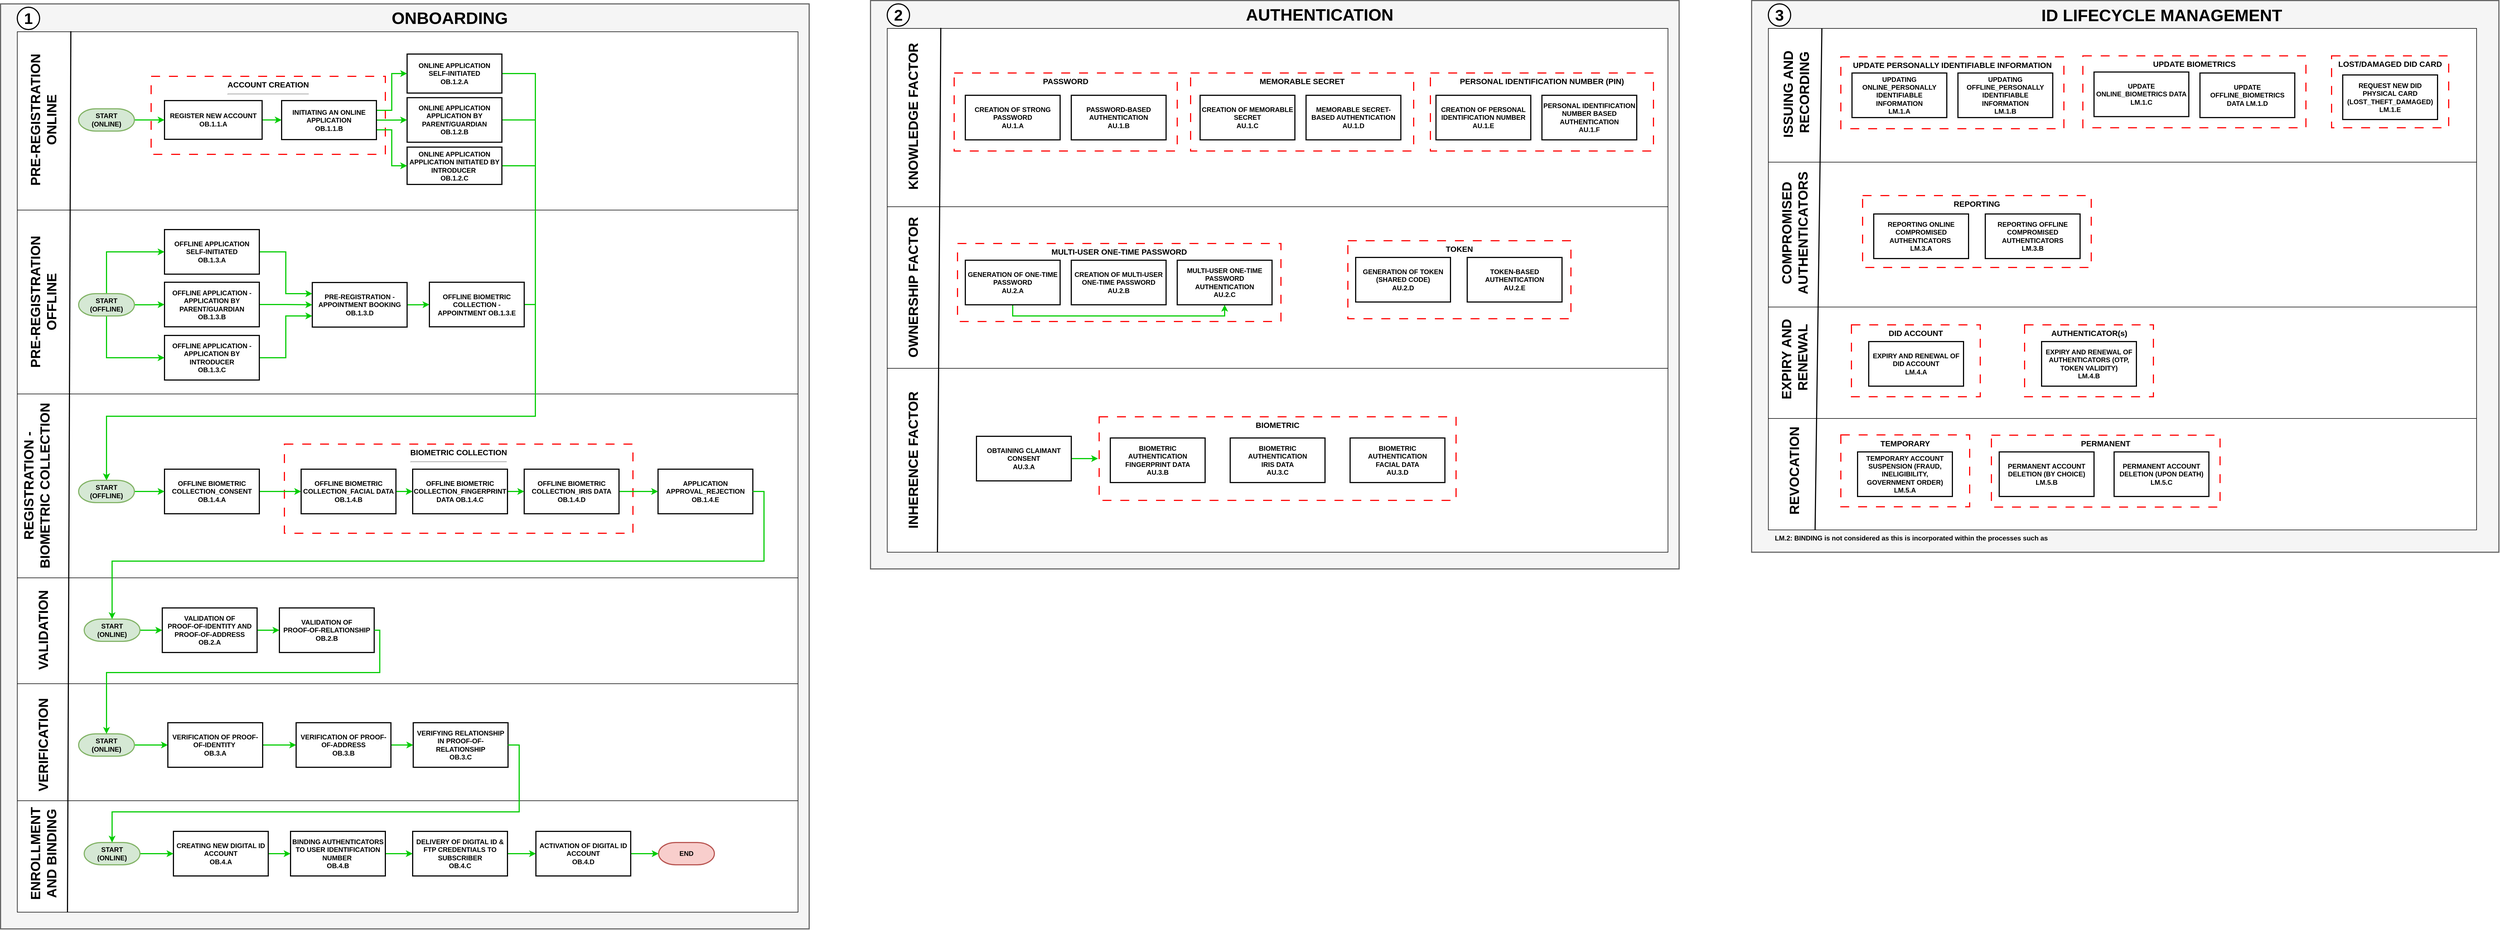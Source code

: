 <mxfile version="24.2.5" type="device">
  <diagram id="10glaCfFHjlpt_X564yJ" name="Page-1">
    <mxGraphModel dx="-2500" dy="1870" grid="1" gridSize="10" guides="1" tooltips="1" connect="1" arrows="1" fold="1" page="1" pageScale="1" pageWidth="1920" pageHeight="1200" math="0" shadow="0">
      <root>
        <mxCell id="0" />
        <mxCell id="1" parent="0" />
        <mxCell id="8y-kme8FLULvX650RVpN-200" value="" style="rounded=0;whiteSpace=wrap;html=1;fontSize=25;fillColor=#f5f5f5;fontColor=#333333;strokeColor=#666666;direction=east;strokeWidth=2;fontStyle=1" parent="1" vertex="1">
          <mxGeometry x="8460" y="1536" width="1450" height="1660" as="geometry" />
        </mxCell>
        <mxCell id="8y-kme8FLULvX650RVpN-243" value="" style="rounded=0;whiteSpace=wrap;html=1;fontSize=19;" parent="1" vertex="1">
          <mxGeometry x="8490" y="2236" width="1400" height="330" as="geometry" />
        </mxCell>
        <mxCell id="8y-kme8FLULvX650RVpN-242" value="" style="rounded=0;whiteSpace=wrap;html=1;fontSize=19;" parent="1" vertex="1">
          <mxGeometry x="8490" y="1906" width="1400" height="330" as="geometry" />
        </mxCell>
        <mxCell id="8y-kme8FLULvX650RVpN-201" value="" style="rounded=0;whiteSpace=wrap;html=1;fontSize=19;" parent="1" vertex="1">
          <mxGeometry x="8490" y="1586" width="1400" height="320" as="geometry" />
        </mxCell>
        <mxCell id="8y-kme8FLULvX650RVpN-202" value="ONBOARDING" style="text;html=1;align=center;verticalAlign=middle;resizable=0;points=[];autosize=1;strokeColor=none;fillColor=none;fontStyle=1;fontSize=30;" parent="1" vertex="1">
          <mxGeometry x="9150" y="1536" width="230" height="50" as="geometry" />
        </mxCell>
        <mxCell id="8y-kme8FLULvX650RVpN-253" style="edgeStyle=orthogonalEdgeStyle;rounded=0;orthogonalLoop=1;jettySize=auto;html=1;exitX=1;exitY=0.5;exitDx=0;exitDy=0;entryX=0.5;entryY=0;entryDx=0;entryDy=0;entryPerimeter=0;strokeColor=#00CC00;strokeWidth=2;fontStyle=1;" parent="1" source="8y-kme8FLULvX650RVpN-206" target="8y-kme8FLULvX650RVpN-262" edge="1">
          <mxGeometry relative="1" as="geometry">
            <Array as="points">
              <mxPoint x="9419" y="1661" />
              <mxPoint x="9419" y="2276" />
              <mxPoint x="8650" y="2276" />
            </Array>
          </mxGeometry>
        </mxCell>
        <mxCell id="8y-kme8FLULvX650RVpN-206" value="ONLINE APPLICATION &lt;br&gt;SELF-INITIATED &lt;br&gt;OB.1.2.A" style="rounded=0;whiteSpace=wrap;html=1;strokeWidth=2;fontStyle=1;" parent="1" vertex="1">
          <mxGeometry x="9189" y="1626" width="170" height="70" as="geometry" />
        </mxCell>
        <mxCell id="8y-kme8FLULvX650RVpN-252" style="edgeStyle=orthogonalEdgeStyle;rounded=0;orthogonalLoop=1;jettySize=auto;html=1;exitX=1;exitY=0.5;exitDx=0;exitDy=0;entryX=0.5;entryY=0;entryDx=0;entryDy=0;entryPerimeter=0;strokeColor=#00CC00;strokeWidth=2;fontStyle=1;" parent="1" source="8y-kme8FLULvX650RVpN-207" target="8y-kme8FLULvX650RVpN-262" edge="1">
          <mxGeometry relative="1" as="geometry">
            <Array as="points">
              <mxPoint x="9419" y="1744" />
              <mxPoint x="9419" y="2276" />
              <mxPoint x="8650" y="2276" />
            </Array>
          </mxGeometry>
        </mxCell>
        <mxCell id="8y-kme8FLULvX650RVpN-207" value="ONLINE APPLICATION&lt;br&gt;APPLICATION BY PARENT/GUARDIAN OB.1.2.B" style="rounded=0;whiteSpace=wrap;html=1;strokeWidth=2;fontStyle=1;" parent="1" vertex="1">
          <mxGeometry x="9189" y="1704.25" width="170" height="80" as="geometry" />
        </mxCell>
        <mxCell id="8y-kme8FLULvX650RVpN-251" style="edgeStyle=orthogonalEdgeStyle;rounded=0;orthogonalLoop=1;jettySize=auto;html=1;exitX=1;exitY=0.5;exitDx=0;exitDy=0;entryX=0.5;entryY=0;entryDx=0;entryDy=0;entryPerimeter=0;strokeColor=#00CC00;strokeWidth=2;fontStyle=1;" parent="1" source="8y-kme8FLULvX650RVpN-208" target="8y-kme8FLULvX650RVpN-262" edge="1">
          <mxGeometry relative="1" as="geometry">
            <Array as="points">
              <mxPoint x="9419" y="1827" />
              <mxPoint x="9419" y="2276" />
              <mxPoint x="8650" y="2276" />
            </Array>
          </mxGeometry>
        </mxCell>
        <mxCell id="8y-kme8FLULvX650RVpN-208" value="ONLINE APPLICATION&lt;br&gt;APPLICATION INITIATED BY INTRODUCER&amp;nbsp; &lt;br&gt;OB.1.2.C" style="rounded=0;whiteSpace=wrap;html=1;strokeWidth=2;fontStyle=1;" parent="1" vertex="1">
          <mxGeometry x="9189" y="1793" width="170" height="67" as="geometry" />
        </mxCell>
        <mxCell id="8y-kme8FLULvX650RVpN-234" style="edgeStyle=orthogonalEdgeStyle;rounded=0;orthogonalLoop=1;jettySize=auto;html=1;exitX=1;exitY=0.5;exitDx=0;exitDy=0;entryX=0;entryY=0.25;entryDx=0;entryDy=0;strokeColor=#00CC00;strokeWidth=2;fontStyle=1;" parent="1" source="8y-kme8FLULvX650RVpN-209" target="8y-kme8FLULvX650RVpN-212" edge="1">
          <mxGeometry relative="1" as="geometry" />
        </mxCell>
        <mxCell id="8y-kme8FLULvX650RVpN-209" value="OFFLINE APPLICATION SELF-INITIATED &lt;br&gt;OB.1.3.A" style="rounded=0;whiteSpace=wrap;html=1;strokeWidth=2;fontStyle=1;" parent="1" vertex="1">
          <mxGeometry x="8754" y="1941" width="170" height="80" as="geometry" />
        </mxCell>
        <mxCell id="8y-kme8FLULvX650RVpN-235" style="edgeStyle=orthogonalEdgeStyle;rounded=0;orthogonalLoop=1;jettySize=auto;html=1;exitX=1;exitY=0.5;exitDx=0;exitDy=0;entryX=0;entryY=0.5;entryDx=0;entryDy=0;strokeColor=#00CC00;strokeWidth=2;fontStyle=1;" parent="1" source="8y-kme8FLULvX650RVpN-210" target="8y-kme8FLULvX650RVpN-212" edge="1">
          <mxGeometry relative="1" as="geometry" />
        </mxCell>
        <mxCell id="8y-kme8FLULvX650RVpN-210" value="OFFLINE APPLICATION - APPLICATION BY PARENT/GUARDIAN OB.1.3.B" style="rounded=0;whiteSpace=wrap;html=1;strokeWidth=2;fontStyle=1;" parent="1" vertex="1">
          <mxGeometry x="8754" y="2035.5" width="170" height="80" as="geometry" />
        </mxCell>
        <mxCell id="8y-kme8FLULvX650RVpN-236" style="edgeStyle=orthogonalEdgeStyle;rounded=0;orthogonalLoop=1;jettySize=auto;html=1;exitX=1;exitY=0.5;exitDx=0;exitDy=0;entryX=0;entryY=0.75;entryDx=0;entryDy=0;fontStyle=1;strokeColor=#00CC00;strokeWidth=2;" parent="1" source="8y-kme8FLULvX650RVpN-211" target="8y-kme8FLULvX650RVpN-212" edge="1">
          <mxGeometry relative="1" as="geometry" />
        </mxCell>
        <mxCell id="8y-kme8FLULvX650RVpN-211" value="OFFLINE APPLICATION - APPLICATION BY INTRODUCER &lt;br&gt;OB.1.3.C" style="rounded=0;whiteSpace=wrap;html=1;strokeWidth=2;fontStyle=1;" parent="1" vertex="1">
          <mxGeometry x="8754" y="2131" width="170" height="80" as="geometry" />
        </mxCell>
        <mxCell id="8y-kme8FLULvX650RVpN-241" style="edgeStyle=orthogonalEdgeStyle;rounded=0;orthogonalLoop=1;jettySize=auto;html=1;exitX=1;exitY=0.5;exitDx=0;exitDy=0;strokeColor=#00CC00;strokeWidth=2;fontStyle=1;" parent="1" source="8y-kme8FLULvX650RVpN-212" target="8y-kme8FLULvX650RVpN-213" edge="1">
          <mxGeometry relative="1" as="geometry" />
        </mxCell>
        <mxCell id="8y-kme8FLULvX650RVpN-212" value="PRE-REGISTRATION - APPOINTMENT BOOKING OB.1.3.D" style="rounded=0;whiteSpace=wrap;html=1;strokeWidth=2;fontStyle=1;" parent="1" vertex="1">
          <mxGeometry x="9019" y="2036" width="170" height="80" as="geometry" />
        </mxCell>
        <mxCell id="8y-kme8FLULvX650RVpN-250" style="edgeStyle=orthogonalEdgeStyle;rounded=0;orthogonalLoop=1;jettySize=auto;html=1;exitX=1;exitY=0.5;exitDx=0;exitDy=0;entryX=0.5;entryY=0;entryDx=0;entryDy=0;entryPerimeter=0;strokeColor=#00CC00;strokeWidth=2;fontStyle=1;" parent="1" source="8y-kme8FLULvX650RVpN-213" target="8y-kme8FLULvX650RVpN-262" edge="1">
          <mxGeometry relative="1" as="geometry">
            <Array as="points">
              <mxPoint x="9419" y="2075" />
              <mxPoint x="9419" y="2276" />
              <mxPoint x="8650" y="2276" />
            </Array>
          </mxGeometry>
        </mxCell>
        <mxCell id="8y-kme8FLULvX650RVpN-213" value="OFFLINE BIOMETRIC COLLECTION - APPOINTMENT OB.1.3.E" style="rounded=0;whiteSpace=wrap;html=1;strokeWidth=2;fontStyle=1;" parent="1" vertex="1">
          <mxGeometry x="9229" y="2035.5" width="170" height="80" as="geometry" />
        </mxCell>
        <mxCell id="8y-kme8FLULvX650RVpN-218" value="APPLICATION APPROVAL_REJECTION OB.1.4.E" style="rounded=0;whiteSpace=wrap;html=1;strokeWidth=2;fontStyle=1;" parent="1" vertex="1">
          <mxGeometry x="9639" y="2371" width="170" height="80" as="geometry" />
        </mxCell>
        <mxCell id="8y-kme8FLULvX650RVpN-231" value="PRE-REGISTRATION&lt;br style=&quot;font-size: 24px;&quot;&gt;OFFLINE" style="text;html=1;align=center;verticalAlign=middle;resizable=0;points=[];autosize=1;strokeColor=none;fillColor=none;fontStyle=1;fontSize=24;horizontal=0;" parent="1" vertex="1">
          <mxGeometry x="8497" y="1946" width="80" height="250" as="geometry" />
        </mxCell>
        <mxCell id="8y-kme8FLULvX650RVpN-232" value="REGISTRATION -&lt;br&gt;BIOMETRIC COLLECTION" style="text;html=1;align=center;verticalAlign=middle;resizable=0;points=[];autosize=1;strokeColor=none;fillColor=none;fontStyle=1;fontSize=24;horizontal=0;" parent="1" vertex="1">
          <mxGeometry x="8485" y="2246" width="80" height="310" as="geometry" />
        </mxCell>
        <mxCell id="8y-kme8FLULvX650RVpN-257" value="" style="edgeStyle=orthogonalEdgeStyle;rounded=0;orthogonalLoop=1;jettySize=auto;html=1;strokeColor=#00CC00;strokeWidth=2;fontStyle=1;" parent="1" source="8y-kme8FLULvX650RVpN-256" target="8y-kme8FLULvX650RVpN-210" edge="1">
          <mxGeometry relative="1" as="geometry" />
        </mxCell>
        <mxCell id="8y-kme8FLULvX650RVpN-258" style="edgeStyle=orthogonalEdgeStyle;rounded=0;orthogonalLoop=1;jettySize=auto;html=1;exitX=0.5;exitY=0;exitDx=0;exitDy=0;exitPerimeter=0;entryX=0;entryY=0.5;entryDx=0;entryDy=0;strokeColor=#00CC00;strokeWidth=2;fontStyle=1;" parent="1" source="8y-kme8FLULvX650RVpN-256" target="8y-kme8FLULvX650RVpN-209" edge="1">
          <mxGeometry relative="1" as="geometry" />
        </mxCell>
        <mxCell id="8y-kme8FLULvX650RVpN-259" style="edgeStyle=orthogonalEdgeStyle;rounded=0;orthogonalLoop=1;jettySize=auto;html=1;exitX=0.5;exitY=1;exitDx=0;exitDy=0;exitPerimeter=0;entryX=0;entryY=0.5;entryDx=0;entryDy=0;strokeColor=#00CC00;strokeWidth=2;fontStyle=1;" parent="1" source="8y-kme8FLULvX650RVpN-256" target="8y-kme8FLULvX650RVpN-211" edge="1">
          <mxGeometry relative="1" as="geometry" />
        </mxCell>
        <mxCell id="8y-kme8FLULvX650RVpN-256" value="&lt;b&gt;START&lt;br&gt;(OFFLINE)&lt;br&gt;&lt;/b&gt;" style="strokeWidth=2;html=1;shape=mxgraph.flowchart.terminator;whiteSpace=wrap;fillColor=#d5e8d4;strokeColor=#82b366;" parent="1" vertex="1">
          <mxGeometry x="8600" y="2056" width="100" height="40" as="geometry" />
        </mxCell>
        <mxCell id="8y-kme8FLULvX650RVpN-269" value="&lt;span style=&quot;font-size: 28px;&quot;&gt;1&lt;/span&gt;" style="ellipse;whiteSpace=wrap;html=1;aspect=fixed;fontSize=12;fontStyle=1;rounded=0;strokeWidth=2;" parent="1" vertex="1">
          <mxGeometry x="8490" y="1542" width="40" height="40" as="geometry" />
        </mxCell>
        <mxCell id="8y-kme8FLULvX650RVpN-340" value="" style="rounded=0;whiteSpace=wrap;html=1;fontSize=19;" parent="1" vertex="1">
          <mxGeometry x="8490" y="2966" width="1400" height="200" as="geometry" />
        </mxCell>
        <mxCell id="8y-kme8FLULvX650RVpN-341" value="" style="rounded=0;whiteSpace=wrap;html=1;fontSize=19;" parent="1" vertex="1">
          <mxGeometry x="8490" y="2756" width="1400" height="210" as="geometry" />
        </mxCell>
        <mxCell id="8y-kme8FLULvX650RVpN-342" value="" style="rounded=0;whiteSpace=wrap;html=1;fontSize=19;" parent="1" vertex="1">
          <mxGeometry x="8490" y="2566" width="1400" height="190" as="geometry" />
        </mxCell>
        <mxCell id="8y-kme8FLULvX650RVpN-343" value="VALIDATION" style="text;html=1;align=center;verticalAlign=middle;resizable=0;points=[];autosize=1;strokeColor=none;fillColor=none;fontStyle=1;fontSize=24;horizontal=0;" parent="1" vertex="1">
          <mxGeometry x="8512" y="2580" width="50" height="160" as="geometry" />
        </mxCell>
        <mxCell id="8y-kme8FLULvX650RVpN-344" value="VERIFICATION" style="text;html=1;align=center;verticalAlign=middle;resizable=0;points=[];autosize=1;strokeColor=none;fillColor=none;fontStyle=1;fontSize=24;horizontal=0;" parent="1" vertex="1">
          <mxGeometry x="8512" y="2776" width="50" height="180" as="geometry" />
        </mxCell>
        <mxCell id="8y-kme8FLULvX650RVpN-345" value="ENROLLMENT&lt;br&gt;AND BINDING" style="text;html=1;align=center;verticalAlign=middle;resizable=0;points=[];autosize=1;strokeColor=none;fillColor=none;fontStyle=1;fontSize=24;horizontal=0;" parent="1" vertex="1">
          <mxGeometry x="8497" y="2971" width="80" height="180" as="geometry" />
        </mxCell>
        <mxCell id="8y-kme8FLULvX650RVpN-346" value="" style="edgeStyle=orthogonalEdgeStyle;rounded=0;orthogonalLoop=1;jettySize=auto;html=1;strokeColor=#00CC00;strokeWidth=2;fontStyle=1;" parent="1" source="8y-kme8FLULvX650RVpN-347" target="8y-kme8FLULvX650RVpN-352" edge="1">
          <mxGeometry relative="1" as="geometry" />
        </mxCell>
        <mxCell id="8y-kme8FLULvX650RVpN-347" value="&lt;b&gt;START&lt;br&gt;(ONLINE)&lt;br&gt;&lt;/b&gt;" style="strokeWidth=2;html=1;shape=mxgraph.flowchart.terminator;whiteSpace=wrap;fillColor=#d5e8d4;strokeColor=#82b366;" parent="1" vertex="1">
          <mxGeometry x="8610" y="2640" width="100" height="40" as="geometry" />
        </mxCell>
        <mxCell id="8y-kme8FLULvX650RVpN-348" value="" style="edgeStyle=orthogonalEdgeStyle;rounded=0;orthogonalLoop=1;jettySize=auto;html=1;strokeColor=#00CC00;strokeWidth=2;fontStyle=1;" parent="1" source="8y-kme8FLULvX650RVpN-349" target="8y-kme8FLULvX650RVpN-355" edge="1">
          <mxGeometry relative="1" as="geometry" />
        </mxCell>
        <mxCell id="8y-kme8FLULvX650RVpN-349" value="&lt;b&gt;START&lt;br&gt;(ONLINE)&lt;br&gt;&lt;/b&gt;" style="strokeWidth=2;html=1;shape=mxgraph.flowchart.terminator;whiteSpace=wrap;fillColor=#d5e8d4;strokeColor=#82b366;" parent="1" vertex="1">
          <mxGeometry x="8600" y="2846" width="100" height="40" as="geometry" />
        </mxCell>
        <mxCell id="8y-kme8FLULvX650RVpN-350" value="&lt;b&gt;END&lt;/b&gt;" style="strokeWidth=2;html=1;shape=mxgraph.flowchart.terminator;whiteSpace=wrap;fillColor=#f8cecc;strokeColor=#b85450;" parent="1" vertex="1">
          <mxGeometry x="9640" y="3041" width="100" height="40" as="geometry" />
        </mxCell>
        <mxCell id="8y-kme8FLULvX650RVpN-351" value="" style="edgeStyle=orthogonalEdgeStyle;rounded=0;orthogonalLoop=1;jettySize=auto;html=1;strokeColor=#00CC00;strokeWidth=2;fontStyle=1;" parent="1" source="8y-kme8FLULvX650RVpN-352" target="8y-kme8FLULvX650RVpN-353" edge="1">
          <mxGeometry relative="1" as="geometry" />
        </mxCell>
        <mxCell id="8y-kme8FLULvX650RVpN-352" value="VALIDATION OF &lt;br&gt;PROOF-OF-IDENTITY AND PROOF-OF-ADDRESS &lt;br&gt;OB.2.A" style="rounded=0;whiteSpace=wrap;html=1;strokeWidth=2;fontStyle=1;" parent="1" vertex="1">
          <mxGeometry x="8750" y="2620" width="170" height="80" as="geometry" />
        </mxCell>
        <mxCell id="8y-kme8FLULvX650RVpN-353" value="VALIDATION OF &lt;br&gt;PROOF-OF-RELATIONSHIP &lt;br&gt;OB.2.B" style="rounded=0;whiteSpace=wrap;html=1;strokeWidth=2;fontStyle=1;" parent="1" vertex="1">
          <mxGeometry x="8960" y="2620" width="170" height="80" as="geometry" />
        </mxCell>
        <mxCell id="8y-kme8FLULvX650RVpN-354" value="" style="edgeStyle=orthogonalEdgeStyle;rounded=0;orthogonalLoop=1;jettySize=auto;html=1;strokeColor=#00CC00;strokeWidth=2;fontStyle=1;" parent="1" source="8y-kme8FLULvX650RVpN-355" target="8y-kme8FLULvX650RVpN-357" edge="1">
          <mxGeometry relative="1" as="geometry" />
        </mxCell>
        <mxCell id="8y-kme8FLULvX650RVpN-355" value="VERIFICATION OF PROOF-OF-IDENTITY&amp;nbsp; &lt;br&gt;OB.3.A" style="rounded=0;whiteSpace=wrap;html=1;strokeWidth=2;fontStyle=1;" parent="1" vertex="1">
          <mxGeometry x="8760" y="2826" width="170" height="80" as="geometry" />
        </mxCell>
        <mxCell id="8y-kme8FLULvX650RVpN-356" value="" style="edgeStyle=orthogonalEdgeStyle;rounded=0;orthogonalLoop=1;jettySize=auto;html=1;strokeColor=#00CC00;strokeWidth=2;fontStyle=1;" parent="1" source="8y-kme8FLULvX650RVpN-357" target="8y-kme8FLULvX650RVpN-358" edge="1">
          <mxGeometry relative="1" as="geometry" />
        </mxCell>
        <mxCell id="8y-kme8FLULvX650RVpN-357" value="VERIFICATION OF PROOF-OF-ADDRESS &lt;br&gt;OB.3.B" style="rounded=0;whiteSpace=wrap;html=1;strokeWidth=2;fontStyle=1;" parent="1" vertex="1">
          <mxGeometry x="8990" y="2826" width="170" height="80" as="geometry" />
        </mxCell>
        <mxCell id="8y-kme8FLULvX650RVpN-358" value="VERIFYING RELATIONSHIP IN PROOF-OF-RELATIONSHIP &lt;br&gt;OB.3.C" style="rounded=0;whiteSpace=wrap;html=1;strokeWidth=2;fontStyle=1;" parent="1" vertex="1">
          <mxGeometry x="9200" y="2826" width="170" height="80" as="geometry" />
        </mxCell>
        <mxCell id="8y-kme8FLULvX650RVpN-359" style="edgeStyle=orthogonalEdgeStyle;rounded=0;orthogonalLoop=1;jettySize=auto;html=1;exitX=1;exitY=0.5;exitDx=0;exitDy=0;entryX=0.5;entryY=0;entryDx=0;entryDy=0;entryPerimeter=0;strokeColor=#00CC00;strokeWidth=2;fontStyle=1;" parent="1" source="8y-kme8FLULvX650RVpN-353" target="8y-kme8FLULvX650RVpN-349" edge="1">
          <mxGeometry relative="1" as="geometry">
            <Array as="points">
              <mxPoint x="9140" y="2660" />
              <mxPoint x="9140" y="2736" />
              <mxPoint x="8650" y="2736" />
            </Array>
          </mxGeometry>
        </mxCell>
        <mxCell id="8y-kme8FLULvX650RVpN-360" value="" style="edgeStyle=orthogonalEdgeStyle;rounded=0;orthogonalLoop=1;jettySize=auto;html=1;strokeColor=#00CC00;strokeWidth=2;fontStyle=1;" parent="1" source="8y-kme8FLULvX650RVpN-361" target="8y-kme8FLULvX650RVpN-363" edge="1">
          <mxGeometry relative="1" as="geometry" />
        </mxCell>
        <mxCell id="8y-kme8FLULvX650RVpN-361" value="CREATING NEW DIGITAL ID ACCOUNT &lt;br&gt;OB.4.A" style="rounded=0;whiteSpace=wrap;html=1;strokeWidth=2;fontStyle=1;" parent="1" vertex="1">
          <mxGeometry x="8770" y="3021" width="170" height="80" as="geometry" />
        </mxCell>
        <mxCell id="8y-kme8FLULvX650RVpN-362" value="" style="edgeStyle=orthogonalEdgeStyle;rounded=0;orthogonalLoop=1;jettySize=auto;html=1;strokeColor=#00CC00;strokeWidth=2;fontStyle=1;" parent="1" source="8y-kme8FLULvX650RVpN-363" target="8y-kme8FLULvX650RVpN-365" edge="1">
          <mxGeometry relative="1" as="geometry" />
        </mxCell>
        <mxCell id="8y-kme8FLULvX650RVpN-363" value="BINDING AUTHENTICATORS TO USER IDENTIFICATION NUMBER&amp;nbsp; &lt;br&gt;OB.4.B" style="rounded=0;whiteSpace=wrap;html=1;strokeWidth=2;fontStyle=1;" parent="1" vertex="1">
          <mxGeometry x="8980" y="3021" width="170" height="80" as="geometry" />
        </mxCell>
        <mxCell id="8y-kme8FLULvX650RVpN-364" value="" style="edgeStyle=orthogonalEdgeStyle;rounded=0;orthogonalLoop=1;jettySize=auto;html=1;strokeColor=#00CC00;strokeWidth=2;fontStyle=1;" parent="1" source="8y-kme8FLULvX650RVpN-365" target="8y-kme8FLULvX650RVpN-367" edge="1">
          <mxGeometry relative="1" as="geometry" />
        </mxCell>
        <mxCell id="8y-kme8FLULvX650RVpN-365" value="DELIVERY OF DIGITAL ID &amp;amp; FTP CREDENTIALS TO SUBSCRIBER &lt;br&gt;OB.4.C" style="rounded=0;whiteSpace=wrap;html=1;strokeWidth=2;fontStyle=1;" parent="1" vertex="1">
          <mxGeometry x="9199" y="3021" width="170" height="80" as="geometry" />
        </mxCell>
        <mxCell id="8y-kme8FLULvX650RVpN-366" value="" style="edgeStyle=orthogonalEdgeStyle;rounded=0;orthogonalLoop=1;jettySize=auto;html=1;strokeColor=#00CC00;strokeWidth=2;fontStyle=1;" parent="1" source="8y-kme8FLULvX650RVpN-367" target="8y-kme8FLULvX650RVpN-350" edge="1">
          <mxGeometry relative="1" as="geometry" />
        </mxCell>
        <mxCell id="8y-kme8FLULvX650RVpN-367" value="ACTIVATION OF DIGITAL ID ACCOUNT &lt;br&gt;OB.4.D" style="rounded=0;whiteSpace=wrap;html=1;strokeWidth=2;fontStyle=1;" parent="1" vertex="1">
          <mxGeometry x="9420" y="3021" width="170" height="80" as="geometry" />
        </mxCell>
        <mxCell id="8y-kme8FLULvX650RVpN-368" value="" style="edgeStyle=orthogonalEdgeStyle;rounded=0;orthogonalLoop=1;jettySize=auto;html=1;strokeColor=#00CC00;strokeWidth=2;fontStyle=1;" parent="1" source="8y-kme8FLULvX650RVpN-369" target="8y-kme8FLULvX650RVpN-361" edge="1">
          <mxGeometry relative="1" as="geometry" />
        </mxCell>
        <mxCell id="8y-kme8FLULvX650RVpN-369" value="&lt;b&gt;START&lt;br&gt;(ONLINE)&lt;br&gt;&lt;/b&gt;" style="strokeWidth=2;html=1;shape=mxgraph.flowchart.terminator;whiteSpace=wrap;fillColor=#d5e8d4;strokeColor=#82b366;" parent="1" vertex="1">
          <mxGeometry x="8610" y="3041" width="100" height="40" as="geometry" />
        </mxCell>
        <mxCell id="8y-kme8FLULvX650RVpN-370" style="edgeStyle=orthogonalEdgeStyle;rounded=0;orthogonalLoop=1;jettySize=auto;html=1;exitX=1;exitY=0.5;exitDx=0;exitDy=0;entryX=0.5;entryY=0;entryDx=0;entryDy=0;entryPerimeter=0;strokeColor=#00CC00;strokeWidth=2;fontStyle=1;" parent="1" source="8y-kme8FLULvX650RVpN-358" target="8y-kme8FLULvX650RVpN-369" edge="1">
          <mxGeometry relative="1" as="geometry">
            <Array as="points">
              <mxPoint x="9390" y="2866" />
              <mxPoint x="9390" y="2986" />
              <mxPoint x="8660" y="2986" />
            </Array>
          </mxGeometry>
        </mxCell>
        <mxCell id="8y-kme8FLULvX650RVpN-229" value="" style="endArrow=none;html=1;rounded=0;entryX=0.114;entryY=-0.001;entryDx=0;entryDy=0;entryPerimeter=0;strokeWidth=2;" parent="1" edge="1">
          <mxGeometry width="50" height="50" relative="1" as="geometry">
            <mxPoint x="8580" y="3166" as="sourcePoint" />
            <mxPoint x="8586.04" y="1585.02" as="targetPoint" />
          </mxGeometry>
        </mxCell>
        <mxCell id="8y-kme8FLULvX650RVpN-261" style="edgeStyle=orthogonalEdgeStyle;rounded=0;orthogonalLoop=1;jettySize=auto;html=1;exitX=1;exitY=0.5;exitDx=0;exitDy=0;entryX=0.5;entryY=0;entryDx=0;entryDy=0;entryPerimeter=0;strokeColor=#00CC00;strokeWidth=2;fontStyle=1;" parent="1" source="8y-kme8FLULvX650RVpN-218" target="8y-kme8FLULvX650RVpN-347" edge="1">
          <mxGeometry relative="1" as="geometry">
            <mxPoint x="9840" y="2411" as="targetPoint" />
            <Array as="points">
              <mxPoint x="9829" y="2411" />
              <mxPoint x="9829" y="2536" />
              <mxPoint x="8660" y="2536" />
            </Array>
          </mxGeometry>
        </mxCell>
        <mxCell id="8y-kme8FLULvX650RVpN-249" value="BIOMETRIC COLLECTION&lt;hr style=&quot;font-size: 14px;&quot;&gt;" style="rounded=0;whiteSpace=wrap;html=1;fillColor=none;perimeterSpacing=2;dashed=1;dashPattern=8 8;align=center;labelPosition=center;verticalLabelPosition=middle;verticalAlign=top;fontStyle=1;fontSize=14;strokeColor=#FF0000;strokeWidth=2;fontColor=#000000;" parent="1" vertex="1">
          <mxGeometry x="8969" y="2326" width="625" height="160" as="geometry" />
        </mxCell>
        <mxCell id="8y-kme8FLULvX650RVpN-245" style="edgeStyle=orthogonalEdgeStyle;rounded=0;orthogonalLoop=1;jettySize=auto;html=1;exitX=1;exitY=0.5;exitDx=0;exitDy=0;entryX=0;entryY=0.5;entryDx=0;entryDy=0;strokeColor=#00CC00;strokeWidth=2;fontStyle=1;" parent="1" source="8y-kme8FLULvX650RVpN-214" target="8y-kme8FLULvX650RVpN-215" edge="1">
          <mxGeometry relative="1" as="geometry" />
        </mxCell>
        <mxCell id="8y-kme8FLULvX650RVpN-214" value="OFFLINE BIOMETRIC COLLECTION_CONSENT OB.1.4.A" style="rounded=0;whiteSpace=wrap;html=1;strokeWidth=2;fontStyle=1;" parent="1" vertex="1">
          <mxGeometry x="8754" y="2371" width="170" height="80" as="geometry" />
        </mxCell>
        <mxCell id="8y-kme8FLULvX650RVpN-246" style="edgeStyle=orthogonalEdgeStyle;rounded=0;orthogonalLoop=1;jettySize=auto;html=1;exitX=1;exitY=0.5;exitDx=0;exitDy=0;entryX=0;entryY=0.5;entryDx=0;entryDy=0;strokeColor=#00CC00;strokeWidth=2;fontStyle=1;" parent="1" source="8y-kme8FLULvX650RVpN-215" target="8y-kme8FLULvX650RVpN-216" edge="1">
          <mxGeometry relative="1" as="geometry" />
        </mxCell>
        <mxCell id="8y-kme8FLULvX650RVpN-215" value="OFFLINE BIOMETRIC COLLECTION_FACIAL DATA OB.1.4.B" style="rounded=0;whiteSpace=wrap;html=1;strokeWidth=2;fontStyle=1;" parent="1" vertex="1">
          <mxGeometry x="8999" y="2371" width="170" height="80" as="geometry" />
        </mxCell>
        <mxCell id="8y-kme8FLULvX650RVpN-247" style="edgeStyle=orthogonalEdgeStyle;rounded=0;orthogonalLoop=1;jettySize=auto;html=1;exitX=1;exitY=0.5;exitDx=0;exitDy=0;strokeColor=#00CC00;strokeWidth=2;fontStyle=1;" parent="1" source="8y-kme8FLULvX650RVpN-216" target="8y-kme8FLULvX650RVpN-217" edge="1">
          <mxGeometry relative="1" as="geometry" />
        </mxCell>
        <mxCell id="8y-kme8FLULvX650RVpN-216" value="OFFLINE BIOMETRIC COLLECTION_FINGERPRINT DATA OB.1.4.C" style="rounded=0;whiteSpace=wrap;html=1;strokeWidth=2;fontStyle=1;" parent="1" vertex="1">
          <mxGeometry x="9199" y="2371" width="170" height="80" as="geometry" />
        </mxCell>
        <mxCell id="8y-kme8FLULvX650RVpN-248" style="edgeStyle=orthogonalEdgeStyle;rounded=0;orthogonalLoop=1;jettySize=auto;html=1;exitX=1;exitY=0.5;exitDx=0;exitDy=0;entryX=0;entryY=0.5;entryDx=0;entryDy=0;strokeColor=#00CC00;strokeWidth=2;fontStyle=1;" parent="1" source="8y-kme8FLULvX650RVpN-217" target="8y-kme8FLULvX650RVpN-218" edge="1">
          <mxGeometry relative="1" as="geometry" />
        </mxCell>
        <mxCell id="8y-kme8FLULvX650RVpN-217" value="OFFLINE BIOMETRIC COLLECTION_IRIS DATA OB.1.4.D" style="rounded=0;whiteSpace=wrap;html=1;strokeWidth=2;fontStyle=1;" parent="1" vertex="1">
          <mxGeometry x="9399" y="2371" width="170" height="80" as="geometry" />
        </mxCell>
        <mxCell id="8y-kme8FLULvX650RVpN-263" style="edgeStyle=orthogonalEdgeStyle;rounded=0;orthogonalLoop=1;jettySize=auto;html=1;exitX=1;exitY=0.5;exitDx=0;exitDy=0;exitPerimeter=0;strokeColor=#00CC00;strokeWidth=2;fontStyle=1;" parent="1" source="8y-kme8FLULvX650RVpN-262" target="8y-kme8FLULvX650RVpN-214" edge="1">
          <mxGeometry relative="1" as="geometry" />
        </mxCell>
        <mxCell id="8y-kme8FLULvX650RVpN-262" value="&lt;b&gt;START&lt;br&gt;(OFFLINE)&lt;br&gt;&lt;/b&gt;" style="strokeWidth=2;html=1;shape=mxgraph.flowchart.terminator;whiteSpace=wrap;fillColor=#d5e8d4;strokeColor=#82b366;" parent="1" vertex="1">
          <mxGeometry x="8600" y="2391" width="100" height="40" as="geometry" />
        </mxCell>
        <mxCell id="8y-kme8FLULvX650RVpN-266" value="ACCOUNT CREATION&lt;hr&gt;" style="rounded=0;whiteSpace=wrap;html=1;fillColor=none;perimeterSpacing=2;dashed=1;dashPattern=8 8;align=center;labelPosition=center;verticalLabelPosition=middle;verticalAlign=top;fontStyle=1;fontSize=14;strokeWidth=2;strokeColor=#FF0000;fontColor=#000000;" parent="1" vertex="1">
          <mxGeometry x="8730" y="1666" width="420" height="140" as="geometry" />
        </mxCell>
        <mxCell id="8y-kme8FLULvX650RVpN-237" style="edgeStyle=orthogonalEdgeStyle;rounded=0;orthogonalLoop=1;jettySize=auto;html=1;exitX=1;exitY=0.5;exitDx=0;exitDy=0;entryX=0;entryY=0.5;entryDx=0;entryDy=0;strokeColor=#00CC00;strokeWidth=2;fontStyle=1;" parent="1" source="8y-kme8FLULvX650RVpN-204" target="8y-kme8FLULvX650RVpN-205" edge="1">
          <mxGeometry relative="1" as="geometry" />
        </mxCell>
        <mxCell id="8y-kme8FLULvX650RVpN-204" value="REGISTER NEW ACCOUNT OB.1.1.A" style="rounded=0;whiteSpace=wrap;html=1;strokeWidth=2;fontStyle=1;" parent="1" vertex="1">
          <mxGeometry x="8754" y="1709.5" width="175" height="69.5" as="geometry" />
        </mxCell>
        <mxCell id="8y-kme8FLULvX650RVpN-238" style="edgeStyle=orthogonalEdgeStyle;rounded=0;orthogonalLoop=1;jettySize=auto;html=1;exitX=1;exitY=0.25;exitDx=0;exitDy=0;entryX=0;entryY=0.5;entryDx=0;entryDy=0;strokeColor=#00CC00;strokeWidth=2;fontStyle=1;" parent="1" source="8y-kme8FLULvX650RVpN-205" target="8y-kme8FLULvX650RVpN-206" edge="1">
          <mxGeometry relative="1" as="geometry" />
        </mxCell>
        <mxCell id="8y-kme8FLULvX650RVpN-239" style="edgeStyle=orthogonalEdgeStyle;rounded=0;orthogonalLoop=1;jettySize=auto;html=1;exitX=1;exitY=0.5;exitDx=0;exitDy=0;entryX=0;entryY=0.5;entryDx=0;entryDy=0;strokeColor=#00CC00;strokeWidth=2;fontStyle=1;" parent="1" source="8y-kme8FLULvX650RVpN-205" target="8y-kme8FLULvX650RVpN-207" edge="1">
          <mxGeometry relative="1" as="geometry" />
        </mxCell>
        <mxCell id="8y-kme8FLULvX650RVpN-240" style="edgeStyle=orthogonalEdgeStyle;rounded=0;orthogonalLoop=1;jettySize=auto;html=1;exitX=1;exitY=0.75;exitDx=0;exitDy=0;entryX=0;entryY=0.5;entryDx=0;entryDy=0;strokeColor=#00CC00;strokeWidth=2;fontStyle=1;" parent="1" source="8y-kme8FLULvX650RVpN-205" target="8y-kme8FLULvX650RVpN-208" edge="1">
          <mxGeometry relative="1" as="geometry" />
        </mxCell>
        <mxCell id="8y-kme8FLULvX650RVpN-205" value="INITIATING AN ONLINE APPLICATION&lt;br&gt;OB.1.1.B" style="rounded=0;whiteSpace=wrap;html=1;strokeWidth=2;fontStyle=1;" parent="1" vertex="1">
          <mxGeometry x="8964" y="1709.5" width="170" height="70" as="geometry" />
        </mxCell>
        <mxCell id="8y-kme8FLULvX650RVpN-230" value="PRE-REGISTRATION&lt;br style=&quot;font-size: 24px;&quot;&gt;ONLINE" style="text;html=1;align=center;verticalAlign=middle;resizable=0;points=[];autosize=1;strokeColor=none;fillColor=none;fontStyle=1;fontSize=24;horizontal=0;" parent="1" vertex="1">
          <mxGeometry x="8497" y="1619.25" width="80" height="250" as="geometry" />
        </mxCell>
        <mxCell id="8y-kme8FLULvX650RVpN-255" value="" style="edgeStyle=orthogonalEdgeStyle;rounded=0;orthogonalLoop=1;jettySize=auto;html=1;strokeColor=#00CC00;strokeWidth=2;fontStyle=1;" parent="1" source="8y-kme8FLULvX650RVpN-254" target="8y-kme8FLULvX650RVpN-204" edge="1">
          <mxGeometry relative="1" as="geometry" />
        </mxCell>
        <mxCell id="8y-kme8FLULvX650RVpN-254" value="&lt;b&gt;START&lt;br&gt;(ONLINE)&lt;br&gt;&lt;/b&gt;" style="strokeWidth=2;html=1;shape=mxgraph.flowchart.terminator;whiteSpace=wrap;fillColor=#d5e8d4;strokeColor=#82b366;" parent="1" vertex="1">
          <mxGeometry x="8600" y="1724.25" width="100" height="40" as="geometry" />
        </mxCell>
        <mxCell id="8y-kme8FLULvX650RVpN-372" value="" style="rounded=0;whiteSpace=wrap;html=1;fontSize=25;fillColor=#f5f5f5;fontColor=#333333;strokeColor=#666666;direction=east;strokeWidth=2;fontStyle=1" parent="1" vertex="1">
          <mxGeometry x="10020" y="1530" width="1450" height="1020" as="geometry" />
        </mxCell>
        <mxCell id="8y-kme8FLULvX650RVpN-373" value="" style="rounded=0;whiteSpace=wrap;html=1;fontSize=19;" parent="1" vertex="1">
          <mxGeometry x="10050" y="2190" width="1400" height="330" as="geometry" />
        </mxCell>
        <mxCell id="8y-kme8FLULvX650RVpN-374" value="" style="rounded=0;whiteSpace=wrap;html=1;fontSize=19;" parent="1" vertex="1">
          <mxGeometry x="10050" y="1900" width="1400" height="290" as="geometry" />
        </mxCell>
        <mxCell id="8y-kme8FLULvX650RVpN-375" value="" style="rounded=0;whiteSpace=wrap;html=1;fontSize=19;" parent="1" vertex="1">
          <mxGeometry x="10050" y="1580" width="1400" height="320" as="geometry" />
        </mxCell>
        <mxCell id="8y-kme8FLULvX650RVpN-376" value="AUTHENTICATION" style="text;html=1;align=center;verticalAlign=middle;resizable=0;points=[];autosize=1;strokeColor=none;fillColor=none;fontStyle=1;fontSize=30;" parent="1" vertex="1">
          <mxGeometry x="10680" y="1530" width="290" height="50" as="geometry" />
        </mxCell>
        <mxCell id="8y-kme8FLULvX650RVpN-394" value="OWNERSHIP FACTOR" style="text;html=1;align=center;verticalAlign=middle;resizable=0;points=[];autosize=1;strokeColor=none;fillColor=none;fontStyle=1;fontSize=24;horizontal=0;" parent="1" vertex="1">
          <mxGeometry x="10072" y="1910" width="50" height="270" as="geometry" />
        </mxCell>
        <mxCell id="8y-kme8FLULvX650RVpN-395" value="INHERENCE FACTOR" style="text;html=1;align=center;verticalAlign=middle;resizable=0;points=[];autosize=1;strokeColor=none;fillColor=none;fontStyle=1;fontSize=24;horizontal=0;" parent="1" vertex="1">
          <mxGeometry x="10072" y="2225" width="50" height="260" as="geometry" />
        </mxCell>
        <mxCell id="8y-kme8FLULvX650RVpN-400" value="&lt;span style=&quot;font-size: 28px;&quot;&gt;2&lt;/span&gt;" style="ellipse;whiteSpace=wrap;html=1;aspect=fixed;fontSize=12;fontStyle=1;rounded=0;strokeWidth=2;" parent="1" vertex="1">
          <mxGeometry x="10050" y="1536" width="40" height="40" as="geometry" />
        </mxCell>
        <mxCell id="8y-kme8FLULvX650RVpN-432" value="" style="endArrow=none;html=1;rounded=0;entryX=0.114;entryY=-0.001;entryDx=0;entryDy=0;entryPerimeter=0;strokeWidth=2;" parent="1" edge="1">
          <mxGeometry width="50" height="50" relative="1" as="geometry">
            <mxPoint x="10140" y="2520" as="sourcePoint" />
            <mxPoint x="10146.04" y="1579.02" as="targetPoint" />
          </mxGeometry>
        </mxCell>
        <mxCell id="8y-kme8FLULvX650RVpN-452" value="KNOWLEDGE FACTOR" style="text;html=1;align=center;verticalAlign=middle;resizable=0;points=[];autosize=1;strokeColor=none;fillColor=none;fontStyle=1;fontSize=24;horizontal=0;" parent="1" vertex="1">
          <mxGeometry x="10072" y="1598.25" width="50" height="280" as="geometry" />
        </mxCell>
        <mxCell id="8y-kme8FLULvX650RVpN-455" value="CREATION OF STRONG PASSWORD &lt;br&gt;AU.1.A" style="rounded=0;whiteSpace=wrap;html=1;strokeWidth=2;fontStyle=1;" parent="1" vertex="1">
          <mxGeometry x="10190" y="1700" width="170" height="80" as="geometry" />
        </mxCell>
        <mxCell id="8y-kme8FLULvX650RVpN-456" value="PASSWORD-BASED AUTHENTICATION &lt;br&gt;AU.1.B" style="rounded=0;whiteSpace=wrap;html=1;strokeWidth=2;fontStyle=1;" parent="1" vertex="1">
          <mxGeometry x="10380" y="1700" width="170" height="80" as="geometry" />
        </mxCell>
        <mxCell id="8y-kme8FLULvX650RVpN-457" value="CREATION OF MEMORABLE SECRET &lt;br&gt;AU.1.C" style="rounded=0;whiteSpace=wrap;html=1;strokeWidth=2;fontStyle=1;" parent="1" vertex="1">
          <mxGeometry x="10611" y="1700" width="170" height="80" as="geometry" />
        </mxCell>
        <mxCell id="8y-kme8FLULvX650RVpN-458" value="MEMORABLE SECRET-BASED AUTHENTICATION AU.1.D" style="rounded=0;whiteSpace=wrap;html=1;strokeWidth=2;fontStyle=1;" parent="1" vertex="1">
          <mxGeometry x="10801" y="1700" width="170" height="80" as="geometry" />
        </mxCell>
        <mxCell id="8y-kme8FLULvX650RVpN-459" value="CREATION OF PERSONAL IDENTIFICATION NUMBER AU.1.E" style="rounded=0;whiteSpace=wrap;html=1;strokeWidth=2;fontStyle=1;" parent="1" vertex="1">
          <mxGeometry x="11034" y="1700" width="170" height="80" as="geometry" />
        </mxCell>
        <mxCell id="8y-kme8FLULvX650RVpN-460" value="PERSONAL IDENTIFICATION NUMBER BASED AUTHENTICATION &lt;br&gt;AU.1.F" style="rounded=0;whiteSpace=wrap;html=1;strokeWidth=2;fontStyle=1;" parent="1" vertex="1">
          <mxGeometry x="11224" y="1700" width="170" height="80" as="geometry" />
        </mxCell>
        <mxCell id="8y-kme8FLULvX650RVpN-461" value="PASSWORD" style="rounded=0;whiteSpace=wrap;html=1;fillColor=none;perimeterSpacing=2;dashed=1;dashPattern=8 8;align=center;labelPosition=center;verticalLabelPosition=middle;verticalAlign=top;fontStyle=1;fontSize=14;strokeWidth=2;strokeColor=#FF0000;fontColor=#000000;" parent="1" vertex="1">
          <mxGeometry x="10170" y="1660" width="400" height="140" as="geometry" />
        </mxCell>
        <mxCell id="8y-kme8FLULvX650RVpN-462" value="MEMORABLE SECRET" style="rounded=0;whiteSpace=wrap;html=1;fillColor=none;perimeterSpacing=2;dashed=1;dashPattern=8 8;align=center;labelPosition=center;verticalLabelPosition=middle;verticalAlign=top;fontStyle=1;fontSize=14;strokeWidth=2;strokeColor=#FF0000;fontColor=#000000;" parent="1" vertex="1">
          <mxGeometry x="10594" y="1660" width="400" height="140" as="geometry" />
        </mxCell>
        <mxCell id="8y-kme8FLULvX650RVpN-463" value="PERSONAL IDENTIFICATION NUMBER (PIN)" style="rounded=0;whiteSpace=wrap;html=1;fillColor=none;perimeterSpacing=2;dashed=1;dashPattern=8 8;align=center;labelPosition=center;verticalLabelPosition=middle;verticalAlign=top;fontStyle=1;fontSize=14;strokeWidth=2;strokeColor=#FF0000;fontColor=#000000;" parent="1" vertex="1">
          <mxGeometry x="11024" y="1660" width="400" height="140" as="geometry" />
        </mxCell>
        <mxCell id="8y-kme8FLULvX650RVpN-469" value="BIOMETRIC AUTHENTICATION FINGERPRINT DATA &lt;br&gt;AU.3.B" style="rounded=0;whiteSpace=wrap;html=1;strokeWidth=2;fontStyle=1;" parent="1" vertex="1">
          <mxGeometry x="10450" y="2315" width="170" height="80" as="geometry" />
        </mxCell>
        <mxCell id="8y-kme8FLULvX650RVpN-470" value="BIOMETRIC AUTHENTICATION &lt;br&gt;IRIS DATA &lt;br&gt;AU.3.C" style="rounded=0;whiteSpace=wrap;html=1;strokeWidth=2;fontStyle=1;" parent="1" vertex="1">
          <mxGeometry x="10665" y="2315" width="170" height="80" as="geometry" />
        </mxCell>
        <mxCell id="8y-kme8FLULvX650RVpN-471" value="BIOMETRIC AUTHENTICATION&lt;br&gt;FACIAL DATA &lt;br&gt;AU.3.D" style="rounded=0;whiteSpace=wrap;html=1;strokeWidth=2;fontStyle=1;" parent="1" vertex="1">
          <mxGeometry x="10880" y="2315" width="170" height="80" as="geometry" />
        </mxCell>
        <mxCell id="8y-kme8FLULvX650RVpN-482" style="edgeStyle=orthogonalEdgeStyle;rounded=0;orthogonalLoop=1;jettySize=auto;html=1;exitX=1;exitY=0.5;exitDx=0;exitDy=0;entryX=0;entryY=0.5;entryDx=0;entryDy=0;strokeColor=#00CC00;strokeWidth=2;fontStyle=1;" parent="1" source="8y-kme8FLULvX650RVpN-472" target="8y-kme8FLULvX650RVpN-481" edge="1">
          <mxGeometry relative="1" as="geometry" />
        </mxCell>
        <mxCell id="8y-kme8FLULvX650RVpN-472" value="OBTAINING CLAIMANT CONSENT &lt;br&gt;AU.3.A" style="rounded=0;whiteSpace=wrap;html=1;strokeWidth=2;fontStyle=1;" parent="1" vertex="1">
          <mxGeometry x="10210" y="2312" width="170" height="80" as="geometry" />
        </mxCell>
        <mxCell id="8y-kme8FLULvX650RVpN-481" value="BIOMETRIC" style="rounded=0;whiteSpace=wrap;html=1;fillColor=none;perimeterSpacing=2;dashed=1;dashPattern=8 8;align=center;labelPosition=center;verticalLabelPosition=middle;verticalAlign=top;fontStyle=1;fontSize=14;strokeWidth=2;strokeColor=#FF0000;fontColor=#000000;" parent="1" vertex="1">
          <mxGeometry x="10430" y="2277" width="640" height="150" as="geometry" />
        </mxCell>
        <mxCell id="8y-kme8FLULvX650RVpN-479" value="MULTI-USER ONE-TIME PASSWORD" style="rounded=0;whiteSpace=wrap;html=1;fillColor=none;perimeterSpacing=2;dashed=1;dashPattern=8 8;align=center;labelPosition=center;verticalLabelPosition=middle;verticalAlign=top;fontStyle=1;fontSize=14;strokeWidth=2;strokeColor=#FF0000;fontColor=#000000;" parent="1" vertex="1">
          <mxGeometry x="10176" y="1966" width="580" height="140" as="geometry" />
        </mxCell>
        <mxCell id="8y-kme8FLULvX650RVpN-483" style="edgeStyle=orthogonalEdgeStyle;rounded=0;orthogonalLoop=1;jettySize=auto;html=1;exitX=0.5;exitY=1;exitDx=0;exitDy=0;entryX=0.5;entryY=1;entryDx=0;entryDy=0;strokeColor=#00CC00;strokeWidth=2;fontStyle=1;" parent="1" source="8y-kme8FLULvX650RVpN-464" target="8y-kme8FLULvX650RVpN-465" edge="1">
          <mxGeometry relative="1" as="geometry" />
        </mxCell>
        <mxCell id="8y-kme8FLULvX650RVpN-464" value="GENERATION OF ONE-TIME PASSWORD&lt;br&gt;AU.2.A" style="rounded=0;whiteSpace=wrap;html=1;strokeWidth=2;fontStyle=1;" parent="1" vertex="1">
          <mxGeometry x="10190" y="1996" width="170" height="80" as="geometry" />
        </mxCell>
        <mxCell id="8y-kme8FLULvX650RVpN-465" value="MULTI-USER ONE-TIME PASSWORD AUTHENTICATION &lt;br&gt;AU.2.C" style="rounded=0;whiteSpace=wrap;html=1;strokeWidth=2;fontStyle=1;" parent="1" vertex="1">
          <mxGeometry x="10570" y="1996" width="170" height="80" as="geometry" />
        </mxCell>
        <mxCell id="8y-kme8FLULvX650RVpN-466" value="CREATION OF MULTI-USER ONE-TIME PASSWORD AU.2.B" style="rounded=0;whiteSpace=wrap;html=1;strokeWidth=2;fontStyle=1;" parent="1" vertex="1">
          <mxGeometry x="10380" y="1996" width="170" height="80" as="geometry" />
        </mxCell>
        <mxCell id="8y-kme8FLULvX650RVpN-480" value="TOKEN" style="rounded=0;whiteSpace=wrap;html=1;fillColor=none;perimeterSpacing=2;dashed=1;dashPattern=8 8;align=center;labelPosition=center;verticalLabelPosition=middle;verticalAlign=top;fontStyle=1;fontSize=14;strokeWidth=2;strokeColor=#FF0000;fontColor=#000000;" parent="1" vertex="1">
          <mxGeometry x="10876" y="1961" width="400" height="140" as="geometry" />
        </mxCell>
        <mxCell id="8y-kme8FLULvX650RVpN-467" value="GENERATION OF TOKEN (SHARED CODE) &lt;br&gt;AU.2.D" style="rounded=0;whiteSpace=wrap;html=1;strokeWidth=2;fontStyle=1;" parent="1" vertex="1">
          <mxGeometry x="10890" y="1991" width="170" height="80" as="geometry" />
        </mxCell>
        <mxCell id="8y-kme8FLULvX650RVpN-468" value="TOKEN-BASED AUTHENTICATION &lt;br&gt;AU.2.E" style="rounded=0;whiteSpace=wrap;html=1;strokeWidth=2;fontStyle=1;" parent="1" vertex="1">
          <mxGeometry x="11090" y="1991" width="170" height="80" as="geometry" />
        </mxCell>
        <mxCell id="BySwN0WmHJyW993XSVYy-1" value="" style="rounded=0;whiteSpace=wrap;html=1;fontSize=25;fillColor=#f5f5f5;fontColor=#333333;strokeColor=#666666;direction=east;strokeWidth=2;fontStyle=1" vertex="1" parent="1">
          <mxGeometry x="11600" y="1530" width="1340" height="990" as="geometry" />
        </mxCell>
        <mxCell id="BySwN0WmHJyW993XSVYy-2" value="" style="rounded=0;whiteSpace=wrap;html=1;fontSize=19;" vertex="1" parent="1">
          <mxGeometry x="11630" y="2080" width="1270" height="200" as="geometry" />
        </mxCell>
        <mxCell id="BySwN0WmHJyW993XSVYy-3" value="" style="rounded=0;whiteSpace=wrap;html=1;fontSize=19;" vertex="1" parent="1">
          <mxGeometry x="11630" y="1820" width="1270" height="260" as="geometry" />
        </mxCell>
        <mxCell id="BySwN0WmHJyW993XSVYy-4" value="" style="rounded=0;whiteSpace=wrap;html=1;fontSize=19;" vertex="1" parent="1">
          <mxGeometry x="11630" y="1580" width="1270" height="240" as="geometry" />
        </mxCell>
        <mxCell id="BySwN0WmHJyW993XSVYy-5" value="ID LIFECYCLE MANAGEMENT" style="text;html=1;align=center;verticalAlign=middle;resizable=0;points=[];autosize=1;strokeColor=none;fillColor=none;fontStyle=1;fontSize=30;" vertex="1" parent="1">
          <mxGeometry x="12105" y="1531" width="460" height="50" as="geometry" />
        </mxCell>
        <mxCell id="BySwN0WmHJyW993XSVYy-6" value="" style="rounded=0;whiteSpace=wrap;html=1;fontSize=19;" vertex="1" parent="1">
          <mxGeometry x="11630" y="2280" width="1270" height="200" as="geometry" />
        </mxCell>
        <mxCell id="BySwN0WmHJyW993XSVYy-7" value="REVOCATION" style="text;html=1;align=center;verticalAlign=middle;resizable=0;points=[];autosize=1;strokeColor=none;fillColor=none;fontStyle=1;fontSize=24;horizontal=0;" vertex="1" parent="1">
          <mxGeometry x="11652" y="2289" width="50" height="170" as="geometry" />
        </mxCell>
        <mxCell id="BySwN0WmHJyW993XSVYy-8" value="" style="endArrow=none;html=1;rounded=0;strokeWidth=2;exitX=0.066;exitY=1.001;exitDx=0;exitDy=0;exitPerimeter=0;" edge="1" parent="1" source="BySwN0WmHJyW993XSVYy-6">
          <mxGeometry width="50" height="50" relative="1" as="geometry">
            <mxPoint x="11720" y="2480" as="sourcePoint" />
            <mxPoint x="11726" y="1580" as="targetPoint" />
          </mxGeometry>
        </mxCell>
        <mxCell id="BySwN0WmHJyW993XSVYy-9" value="UPDATE ONLINE_BIOMETRICS DATA LM.1.C" style="rounded=0;whiteSpace=wrap;html=1;strokeWidth=2;fontStyle=1;" vertex="1" parent="1">
          <mxGeometry x="12214" y="1658.25" width="170" height="80" as="geometry" />
        </mxCell>
        <mxCell id="BySwN0WmHJyW993XSVYy-10" value="UPDATE OFFLINE_BIOMETRICS DATA LM.1.D" style="rounded=0;whiteSpace=wrap;html=1;strokeWidth=2;fontStyle=1;" vertex="1" parent="1">
          <mxGeometry x="12404" y="1660" width="170" height="80" as="geometry" />
        </mxCell>
        <mxCell id="BySwN0WmHJyW993XSVYy-11" value="EXPIRY AND RENEWAL OF AUTHENTICATORS (OTP, TOKEN VALIDITY) &lt;br&gt;LM.4.B" style="rounded=0;whiteSpace=wrap;html=1;strokeWidth=2;fontStyle=1;" vertex="1" parent="1">
          <mxGeometry x="12120" y="2142" width="170" height="80" as="geometry" />
        </mxCell>
        <mxCell id="BySwN0WmHJyW993XSVYy-12" value="TEMPORARY ACCOUNT SUSPENSION (FRAUD, INELIGIBILITY, GOVERNMENT ORDER) LM.5.A" style="rounded=0;whiteSpace=wrap;html=1;strokeWidth=2;fontStyle=1;" vertex="1" parent="1">
          <mxGeometry x="11790" y="2340" width="170" height="80" as="geometry" />
        </mxCell>
        <mxCell id="BySwN0WmHJyW993XSVYy-13" value="PERMANENT ACCOUNT DELETION (BY CHOICE) LM.5.B" style="rounded=0;whiteSpace=wrap;html=1;strokeWidth=2;fontStyle=1;" vertex="1" parent="1">
          <mxGeometry x="12044" y="2340" width="170" height="80" as="geometry" />
        </mxCell>
        <mxCell id="BySwN0WmHJyW993XSVYy-14" value="PERMANENT ACCOUNT DELETION (UPON DEATH) LM.5.C" style="rounded=0;whiteSpace=wrap;html=1;strokeWidth=2;fontStyle=1;" vertex="1" parent="1">
          <mxGeometry x="12250" y="2340" width="170" height="80" as="geometry" />
        </mxCell>
        <mxCell id="BySwN0WmHJyW993XSVYy-15" value="UPDATE BIOMETRICS" style="rounded=0;whiteSpace=wrap;html=1;fillColor=none;perimeterSpacing=2;dashed=1;dashPattern=8 8;align=center;labelPosition=center;verticalLabelPosition=middle;verticalAlign=top;fontStyle=1;fontSize=14;strokeWidth=2;strokeColor=#FF0000;fontColor=#000000;" vertex="1" parent="1">
          <mxGeometry x="12194" y="1629.25" width="400" height="129" as="geometry" />
        </mxCell>
        <mxCell id="BySwN0WmHJyW993XSVYy-16" value="UPDATE PERSONALLY IDENTIFIABLE INFORMATION" style="rounded=0;whiteSpace=wrap;html=1;fillColor=none;perimeterSpacing=2;dashed=1;dashPattern=8 8;align=center;labelPosition=center;verticalLabelPosition=middle;verticalAlign=top;fontStyle=1;fontSize=14;strokeWidth=2;strokeColor=#FF0000;fontColor=#000000;" vertex="1" parent="1">
          <mxGeometry x="11760" y="1631" width="400" height="129" as="geometry" />
        </mxCell>
        <mxCell id="BySwN0WmHJyW993XSVYy-17" value="REPORTING" style="rounded=0;whiteSpace=wrap;html=1;fillColor=none;perimeterSpacing=2;dashed=1;dashPattern=8 8;align=center;labelPosition=center;verticalLabelPosition=middle;verticalAlign=top;fontStyle=1;fontSize=14;strokeWidth=2;strokeColor=#FF0000;fontColor=#000000;" vertex="1" parent="1">
          <mxGeometry x="11799" y="1880" width="410" height="129" as="geometry" />
        </mxCell>
        <mxCell id="BySwN0WmHJyW993XSVYy-18" value="COMPROMISED&lt;br&gt;AUTHENTICATORS" style="text;html=1;align=center;verticalAlign=middle;resizable=0;points=[];autosize=1;strokeColor=none;fillColor=none;fontStyle=1;fontSize=24;horizontal=0;" vertex="1" parent="1">
          <mxGeometry x="11637" y="1832.5" width="80" height="230" as="geometry" />
        </mxCell>
        <mxCell id="BySwN0WmHJyW993XSVYy-19" value="&lt;span style=&quot;font-size: 28px;&quot;&gt;3&lt;/span&gt;" style="ellipse;whiteSpace=wrap;html=1;aspect=fixed;fontSize=12;fontStyle=1;rounded=0;strokeWidth=2;" vertex="1" parent="1">
          <mxGeometry x="11630" y="1536" width="40" height="40" as="geometry" />
        </mxCell>
        <mxCell id="BySwN0WmHJyW993XSVYy-20" value="ISSUING AND&amp;nbsp;&lt;br&gt;RECORDING" style="text;html=1;align=center;verticalAlign=middle;resizable=0;points=[];autosize=1;strokeColor=none;fillColor=none;fontStyle=1;fontSize=24;horizontal=0;" vertex="1" parent="1">
          <mxGeometry x="11640" y="1605" width="80" height="180" as="geometry" />
        </mxCell>
        <mxCell id="BySwN0WmHJyW993XSVYy-21" value="UPDATING ONLINE_PERSONALLY IDENTIFIABLE INFORMATION &lt;br&gt;LM.1.A" style="rounded=0;whiteSpace=wrap;html=1;strokeWidth=2;fontStyle=1;" vertex="1" parent="1">
          <mxGeometry x="11780" y="1660" width="170" height="80" as="geometry" />
        </mxCell>
        <mxCell id="BySwN0WmHJyW993XSVYy-22" value="UPDATING OFFLINE_PERSONALLY IDENTIFIABLE INFORMATION &lt;br&gt;LM.1.B" style="rounded=0;whiteSpace=wrap;html=1;strokeWidth=2;fontStyle=1;" vertex="1" parent="1">
          <mxGeometry x="11970" y="1660" width="170" height="80" as="geometry" />
        </mxCell>
        <mxCell id="BySwN0WmHJyW993XSVYy-23" value="REPORTING ONLINE&lt;br&gt;COMPROMISED AUTHENTICATORS&amp;nbsp; &lt;br&gt;LM.3.A" style="rounded=0;whiteSpace=wrap;html=1;strokeWidth=2;fontStyle=1;" vertex="1" parent="1">
          <mxGeometry x="11819" y="1913" width="170" height="80" as="geometry" />
        </mxCell>
        <mxCell id="BySwN0WmHJyW993XSVYy-24" value="REPORTING OFFLINE&lt;br&gt;COMPROMISED AUTHENTICATORS &lt;br&gt;LM.3.B" style="rounded=0;whiteSpace=wrap;html=1;strokeWidth=2;fontStyle=1;" vertex="1" parent="1">
          <mxGeometry x="12019" y="1913" width="170" height="80" as="geometry" />
        </mxCell>
        <mxCell id="BySwN0WmHJyW993XSVYy-25" value="AUTHENTICATOR(s)" style="rounded=0;whiteSpace=wrap;html=1;fillColor=none;perimeterSpacing=2;dashed=1;dashPattern=8 8;align=center;labelPosition=center;verticalLabelPosition=middle;verticalAlign=top;fontStyle=1;fontSize=14;strokeWidth=2;strokeColor=#FF0000;fontColor=#000000;" vertex="1" parent="1">
          <mxGeometry x="12089.5" y="2112" width="231" height="129" as="geometry" />
        </mxCell>
        <mxCell id="BySwN0WmHJyW993XSVYy-26" value="TEMPORARY" style="rounded=0;whiteSpace=wrap;html=1;fillColor=none;perimeterSpacing=2;dashed=1;dashPattern=8 8;align=center;labelPosition=center;verticalLabelPosition=middle;verticalAlign=top;fontStyle=1;fontSize=14;strokeWidth=2;strokeColor=#FF0000;fontColor=#000000;" vertex="1" parent="1">
          <mxGeometry x="11760" y="2309.5" width="231" height="129" as="geometry" />
        </mxCell>
        <mxCell id="BySwN0WmHJyW993XSVYy-27" value="PERMANENT" style="rounded=0;whiteSpace=wrap;html=1;fillColor=none;perimeterSpacing=2;dashed=1;dashPattern=8 8;align=center;labelPosition=center;verticalLabelPosition=middle;verticalAlign=top;fontStyle=1;fontSize=14;strokeWidth=2;strokeColor=#FF0000;fontColor=#000000;" vertex="1" parent="1">
          <mxGeometry x="12030" y="2310" width="410" height="129" as="geometry" />
        </mxCell>
        <mxCell id="BySwN0WmHJyW993XSVYy-28" value="LOST/DAMAGED DID CARD" style="rounded=0;whiteSpace=wrap;html=1;fillColor=none;perimeterSpacing=2;dashed=1;dashPattern=8 8;align=center;labelPosition=center;verticalLabelPosition=middle;verticalAlign=top;fontStyle=1;fontSize=14;strokeWidth=2;strokeColor=#FF0000;fontColor=#000000;" vertex="1" parent="1">
          <mxGeometry x="12640" y="1629.25" width="210" height="129" as="geometry" />
        </mxCell>
        <mxCell id="BySwN0WmHJyW993XSVYy-29" value="REQUEST NEW DID PHYSICAL CARD (LOST_THEFT_DAMAGED) LM.1.E" style="rounded=0;whiteSpace=wrap;html=1;strokeWidth=2;fontStyle=1;" vertex="1" parent="1">
          <mxGeometry x="12660" y="1663.5" width="170" height="80" as="geometry" />
        </mxCell>
        <mxCell id="BySwN0WmHJyW993XSVYy-30" value="DID ACCOUNT" style="rounded=0;whiteSpace=wrap;html=1;fillColor=none;perimeterSpacing=2;dashed=1;dashPattern=8 8;align=center;labelPosition=center;verticalLabelPosition=middle;verticalAlign=top;fontStyle=1;fontSize=14;strokeWidth=2;strokeColor=#FF0000;fontColor=#000000;" vertex="1" parent="1">
          <mxGeometry x="11779" y="2112" width="231" height="129" as="geometry" />
        </mxCell>
        <mxCell id="BySwN0WmHJyW993XSVYy-31" value="EXPIRY AND&lt;br&gt;&amp;nbsp;RENEWAL" style="text;html=1;align=center;verticalAlign=middle;resizable=0;points=[];autosize=1;strokeColor=none;fillColor=none;fontStyle=1;fontSize=24;horizontal=0;" vertex="1" parent="1">
          <mxGeometry x="11637" y="2094" width="80" height="160" as="geometry" />
        </mxCell>
        <mxCell id="BySwN0WmHJyW993XSVYy-32" value="EXPIRY AND RENEWAL OF DID ACCOUNT &lt;br&gt;LM.4.A" style="rounded=0;whiteSpace=wrap;html=1;strokeWidth=2;fontStyle=1;" vertex="1" parent="1">
          <mxGeometry x="11810" y="2142" width="170" height="80" as="geometry" />
        </mxCell>
        <mxCell id="BySwN0WmHJyW993XSVYy-33" value="LM.2: BINDING is not considered as this is incorporated within the processes such as" style="text;html=1;align=center;verticalAlign=middle;resizable=0;points=[];autosize=1;strokeColor=none;fillColor=none;fontStyle=1" vertex="1" parent="1">
          <mxGeometry x="11630.5" y="2480" width="510" height="30" as="geometry" />
        </mxCell>
      </root>
    </mxGraphModel>
  </diagram>
</mxfile>
